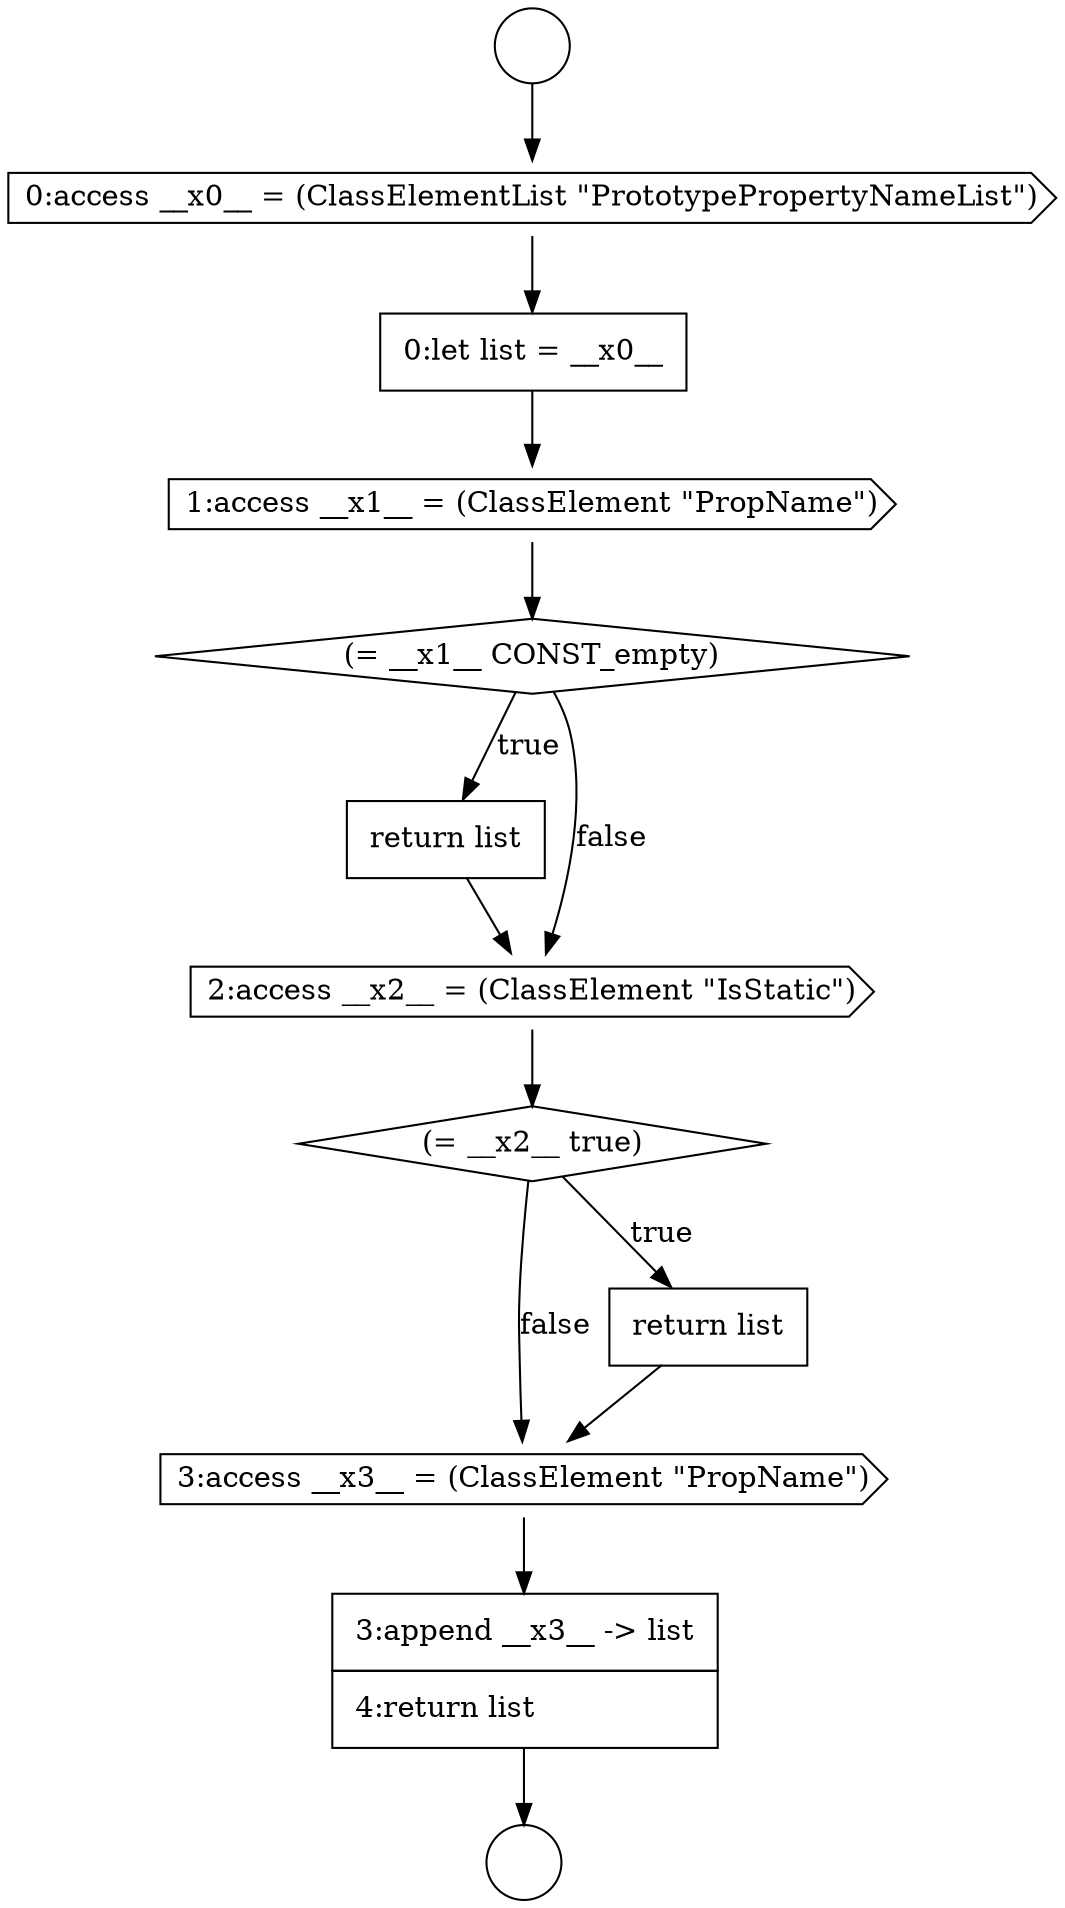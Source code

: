 digraph {
  node9644 [shape=circle label=" " color="black" fillcolor="white" style=filled]
  node9645 [shape=circle label=" " color="black" fillcolor="white" style=filled]
  node9655 [shape=none, margin=0, label=<<font color="black">
    <table border="0" cellborder="1" cellspacing="0" cellpadding="10">
      <tr><td align="left">3:append __x3__ -&gt; list</td></tr>
      <tr><td align="left">4:return list</td></tr>
    </table>
  </font>> color="black" fillcolor="white" style=filled]
  node9649 [shape=diamond, label=<<font color="black">(= __x1__ CONST_empty)</font>> color="black" fillcolor="white" style=filled]
  node9654 [shape=cds, label=<<font color="black">3:access __x3__ = (ClassElement &quot;PropName&quot;)</font>> color="black" fillcolor="white" style=filled]
  node9647 [shape=none, margin=0, label=<<font color="black">
    <table border="0" cellborder="1" cellspacing="0" cellpadding="10">
      <tr><td align="left">0:let list = __x0__</td></tr>
    </table>
  </font>> color="black" fillcolor="white" style=filled]
  node9653 [shape=none, margin=0, label=<<font color="black">
    <table border="0" cellborder="1" cellspacing="0" cellpadding="10">
      <tr><td align="left">return list</td></tr>
    </table>
  </font>> color="black" fillcolor="white" style=filled]
  node9648 [shape=cds, label=<<font color="black">1:access __x1__ = (ClassElement &quot;PropName&quot;)</font>> color="black" fillcolor="white" style=filled]
  node9650 [shape=none, margin=0, label=<<font color="black">
    <table border="0" cellborder="1" cellspacing="0" cellpadding="10">
      <tr><td align="left">return list</td></tr>
    </table>
  </font>> color="black" fillcolor="white" style=filled]
  node9652 [shape=diamond, label=<<font color="black">(= __x2__ true)</font>> color="black" fillcolor="white" style=filled]
  node9651 [shape=cds, label=<<font color="black">2:access __x2__ = (ClassElement &quot;IsStatic&quot;)</font>> color="black" fillcolor="white" style=filled]
  node9646 [shape=cds, label=<<font color="black">0:access __x0__ = (ClassElementList &quot;PrototypePropertyNameList&quot;)</font>> color="black" fillcolor="white" style=filled]
  node9644 -> node9646 [ color="black"]
  node9646 -> node9647 [ color="black"]
  node9653 -> node9654 [ color="black"]
  node9655 -> node9645 [ color="black"]
  node9652 -> node9653 [label=<<font color="black">true</font>> color="black"]
  node9652 -> node9654 [label=<<font color="black">false</font>> color="black"]
  node9648 -> node9649 [ color="black"]
  node9654 -> node9655 [ color="black"]
  node9651 -> node9652 [ color="black"]
  node9649 -> node9650 [label=<<font color="black">true</font>> color="black"]
  node9649 -> node9651 [label=<<font color="black">false</font>> color="black"]
  node9650 -> node9651 [ color="black"]
  node9647 -> node9648 [ color="black"]
}
